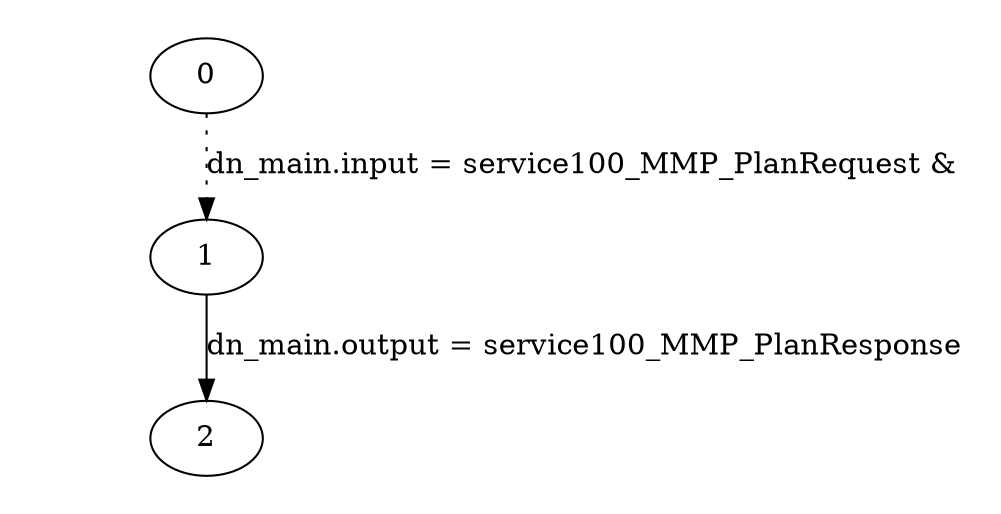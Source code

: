 digraph plan_fsm {
ratio="1.3";
margin="0.2";
size="8.0,11.4";
"0" -> "1" [style=dotted label="dn_main.input = service100_MMP_PlanRequest &\n"]
"1" -> "2" [label="dn_main.output = service100_MMP_PlanResponse"]
}

